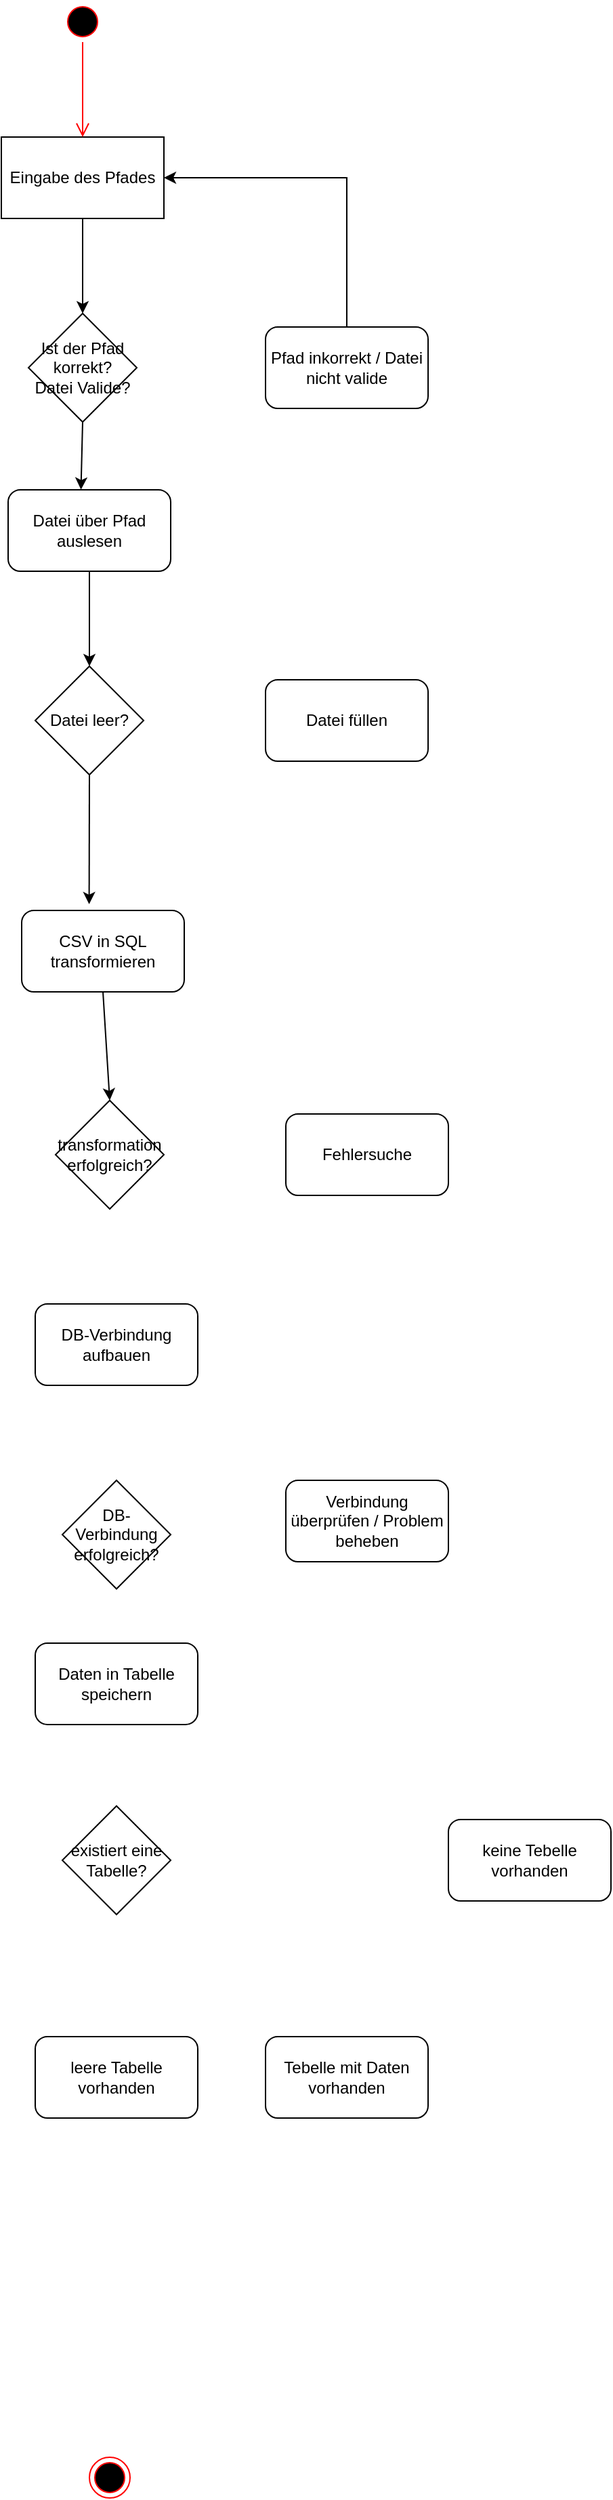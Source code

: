 <mxfile version="20.5.3" type="embed"><diagram name="Seite-1" id="DiI_P2AciUkaOh_f3liI"><mxGraphModel dx="681" dy="521" grid="1" gridSize="10" guides="1" tooltips="1" connect="1" arrows="1" fold="1" page="1" pageScale="1" pageWidth="827" pageHeight="1169" math="0" shadow="0"><root><mxCell id="0"/><mxCell id="1" parent="0"/><mxCell id="ciYdKhQm13DHMmx4V6EC-3" value="Eingabe des Pfades" style="rounded=0;whiteSpace=wrap;html=1;" parent="1" vertex="1"><mxGeometry x="25" y="110" width="120" height="60" as="geometry"/></mxCell><mxCell id="ciYdKhQm13DHMmx4V6EC-11" value="" style="ellipse;html=1;shape=startState;fillColor=#000000;strokeColor=#ff0000;" parent="1" vertex="1"><mxGeometry x="70" y="10" width="30" height="30" as="geometry"/></mxCell><mxCell id="ciYdKhQm13DHMmx4V6EC-12" value="" style="edgeStyle=orthogonalEdgeStyle;html=1;verticalAlign=bottom;endArrow=open;endSize=8;strokeColor=#ff0000;rounded=0;entryX=0.5;entryY=0;entryDx=0;entryDy=0;" parent="1" source="ciYdKhQm13DHMmx4V6EC-11" target="ciYdKhQm13DHMmx4V6EC-3" edge="1"><mxGeometry relative="1" as="geometry"><mxPoint x="130" y="100" as="targetPoint"/></mxGeometry></mxCell><mxCell id="ciYdKhQm13DHMmx4V6EC-10" value="" style="ellipse;html=1;shape=endState;fillColor=#000000;strokeColor=#ff0000;" parent="1" vertex="1"><mxGeometry x="90" y="1820" width="30" height="30" as="geometry"/></mxCell><mxCell id="3" value="Ist der Pfad korrekt?&lt;br&gt;Datei Valide?" style="rhombus;whiteSpace=wrap;html=1;" vertex="1" parent="1"><mxGeometry x="45" y="240" width="80" height="80" as="geometry"/></mxCell><mxCell id="4" value="Datei über Pfad auslesen" style="rounded=1;whiteSpace=wrap;html=1;" vertex="1" parent="1"><mxGeometry x="30" y="370" width="120" height="60" as="geometry"/></mxCell><mxCell id="5" value="Datei leer?" style="rhombus;whiteSpace=wrap;html=1;" vertex="1" parent="1"><mxGeometry x="50" y="500" width="80" height="80" as="geometry"/></mxCell><mxCell id="6" value="Datei füllen" style="rounded=1;whiteSpace=wrap;html=1;" vertex="1" parent="1"><mxGeometry x="220" y="510" width="120" height="60" as="geometry"/></mxCell><mxCell id="7" value="CSV in SQL transformieren" style="rounded=1;whiteSpace=wrap;html=1;" vertex="1" parent="1"><mxGeometry x="40" y="680" width="120" height="60" as="geometry"/></mxCell><mxCell id="8" value="transformation erfolgreich?" style="rhombus;whiteSpace=wrap;html=1;" vertex="1" parent="1"><mxGeometry x="65" y="820" width="80" height="80" as="geometry"/></mxCell><mxCell id="9" value="Fehlersuche" style="rounded=1;whiteSpace=wrap;html=1;" vertex="1" parent="1"><mxGeometry x="235" y="830" width="120" height="60" as="geometry"/></mxCell><mxCell id="10" value="DB-Verbindung aufbauen" style="rounded=1;whiteSpace=wrap;html=1;" vertex="1" parent="1"><mxGeometry x="50" y="970" width="120" height="60" as="geometry"/></mxCell><mxCell id="11" value="DB-Verbindung erfolgreich?" style="rhombus;whiteSpace=wrap;html=1;" vertex="1" parent="1"><mxGeometry x="70" y="1100" width="80" height="80" as="geometry"/></mxCell><mxCell id="12" value="Daten in Tabelle speichern" style="rounded=1;whiteSpace=wrap;html=1;" vertex="1" parent="1"><mxGeometry x="50" y="1220" width="120" height="60" as="geometry"/></mxCell><mxCell id="13" value="Verbindung überprüfen / Problem beheben" style="rounded=1;whiteSpace=wrap;html=1;" vertex="1" parent="1"><mxGeometry x="235" y="1100" width="120" height="60" as="geometry"/></mxCell><mxCell id="14" value="existiert eine Tabelle?" style="rhombus;whiteSpace=wrap;html=1;" vertex="1" parent="1"><mxGeometry x="70" y="1340" width="80" height="80" as="geometry"/></mxCell><mxCell id="15" value="keine Tebelle vorhanden" style="rounded=1;whiteSpace=wrap;html=1;" vertex="1" parent="1"><mxGeometry x="355" y="1350" width="120" height="60" as="geometry"/></mxCell><mxCell id="16" value="leere Tabelle vorhanden" style="rounded=1;whiteSpace=wrap;html=1;" vertex="1" parent="1"><mxGeometry x="50" y="1510" width="120" height="60" as="geometry"/></mxCell><mxCell id="17" value="Tebelle mit Daten vorhanden" style="rounded=1;whiteSpace=wrap;html=1;" vertex="1" parent="1"><mxGeometry x="220" y="1510" width="120" height="60" as="geometry"/></mxCell><mxCell id="18" value="Pfad inkorrekt / Datei nicht valide" style="rounded=1;whiteSpace=wrap;html=1;" vertex="1" parent="1"><mxGeometry x="220" y="250" width="120" height="60" as="geometry"/></mxCell><mxCell id="19" value="" style="endArrow=classic;html=1;rounded=0;exitX=0.5;exitY=0;exitDx=0;exitDy=0;entryX=1;entryY=0.5;entryDx=0;entryDy=0;" edge="1" parent="1" source="18" target="ciYdKhQm13DHMmx4V6EC-3"><mxGeometry width="50" height="50" relative="1" as="geometry"><mxPoint x="210" y="340" as="sourcePoint"/><mxPoint x="260" y="290" as="targetPoint"/><Array as="points"><mxPoint x="280" y="140"/></Array></mxGeometry></mxCell><mxCell id="20" value="" style="endArrow=classic;html=1;rounded=0;exitX=0.5;exitY=1;exitDx=0;exitDy=0;entryX=0.5;entryY=0;entryDx=0;entryDy=0;" edge="1" parent="1" source="ciYdKhQm13DHMmx4V6EC-3" target="3"><mxGeometry width="50" height="50" relative="1" as="geometry"><mxPoint x="210" y="340" as="sourcePoint"/><mxPoint x="260" y="290" as="targetPoint"/></mxGeometry></mxCell><mxCell id="21" value="" style="endArrow=classic;html=1;rounded=0;exitX=0.5;exitY=1;exitDx=0;exitDy=0;entryX=0.448;entryY=-0.003;entryDx=0;entryDy=0;entryPerimeter=0;" edge="1" parent="1" source="3" target="4"><mxGeometry width="50" height="50" relative="1" as="geometry"><mxPoint x="180" y="290" as="sourcePoint"/><mxPoint x="180" y="360" as="targetPoint"/></mxGeometry></mxCell><mxCell id="22" value="" style="endArrow=classic;html=1;rounded=0;exitX=0.5;exitY=1;exitDx=0;exitDy=0;entryX=0.5;entryY=0;entryDx=0;entryDy=0;" edge="1" parent="1" source="4" target="5"><mxGeometry width="50" height="50" relative="1" as="geometry"><mxPoint x="110" y="450" as="sourcePoint"/><mxPoint x="130" y="480" as="targetPoint"/></mxGeometry></mxCell><mxCell id="23" value="" style="endArrow=classic;html=1;rounded=0;entryX=0.415;entryY=-0.077;entryDx=0;entryDy=0;entryPerimeter=0;exitX=0.5;exitY=1;exitDx=0;exitDy=0;" edge="1" parent="1" source="5" target="7"><mxGeometry width="50" height="50" relative="1" as="geometry"><mxPoint x="110" y="600" as="sourcePoint"/><mxPoint x="90" y="650" as="targetPoint"/></mxGeometry></mxCell><mxCell id="24" value="" style="endArrow=classic;html=1;rounded=0;entryX=0.5;entryY=0;entryDx=0;entryDy=0;exitX=0.5;exitY=1;exitDx=0;exitDy=0;" edge="1" parent="1" source="7" target="8"><mxGeometry width="50" height="50" relative="1" as="geometry"><mxPoint x="220.2" y="700" as="sourcePoint"/><mxPoint x="220.0" y="795.38" as="targetPoint"/></mxGeometry></mxCell></root></mxGraphModel></diagram></mxfile>